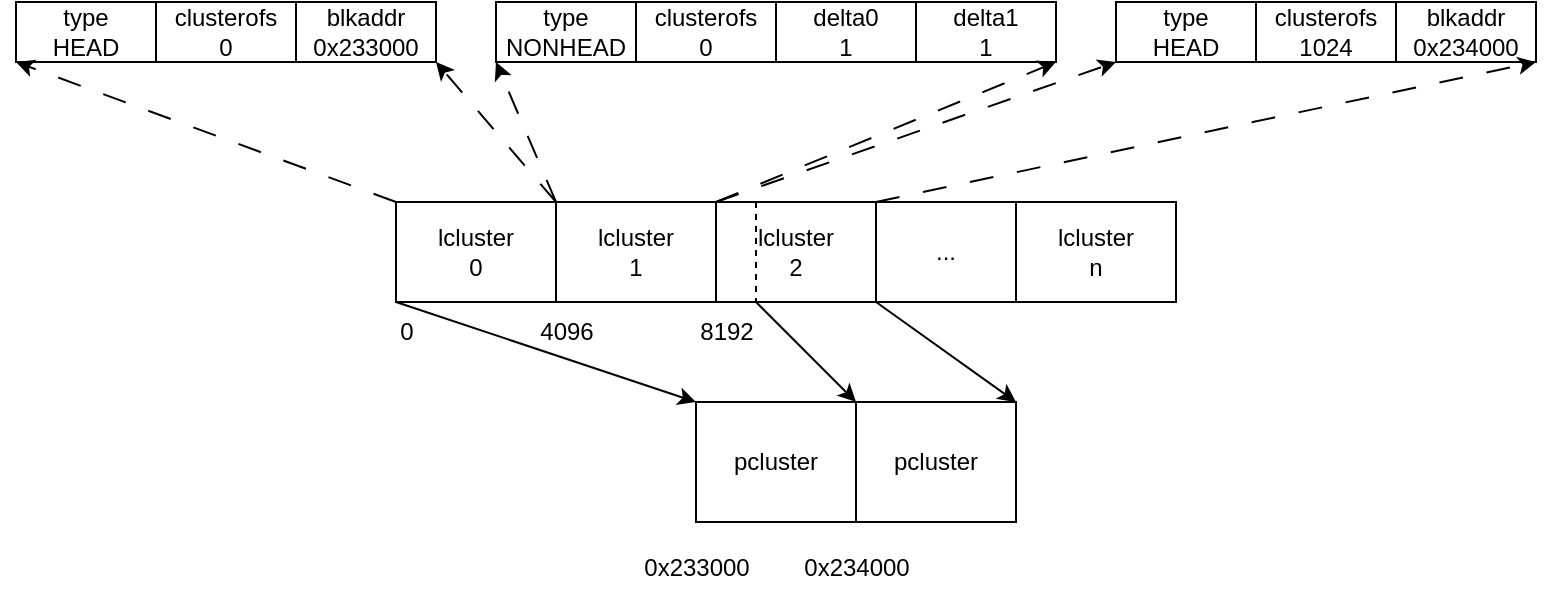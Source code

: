 <mxfile version="21.5.2" type="device">
  <diagram name="Page-1" id="hi5TcuYr5p_kVt8YMt_M">
    <mxGraphModel dx="1008" dy="610" grid="1" gridSize="10" guides="1" tooltips="1" connect="1" arrows="1" fold="1" page="1" pageScale="1" pageWidth="850" pageHeight="1100" math="0" shadow="0">
      <root>
        <mxCell id="0" />
        <mxCell id="1" parent="0" />
        <mxCell id="Oy3L-0guOsbr1MSNjKFe-1" value="lcluster&lt;br&gt;0" style="rounded=0;whiteSpace=wrap;html=1;" vertex="1" parent="1">
          <mxGeometry x="250" y="670" width="80" height="50" as="geometry" />
        </mxCell>
        <mxCell id="Oy3L-0guOsbr1MSNjKFe-2" value="lcluster&lt;br&gt;1" style="rounded=0;whiteSpace=wrap;html=1;" vertex="1" parent="1">
          <mxGeometry x="330" y="670" width="80" height="50" as="geometry" />
        </mxCell>
        <mxCell id="Oy3L-0guOsbr1MSNjKFe-3" value="lcluster&lt;br&gt;2" style="rounded=0;whiteSpace=wrap;html=1;" vertex="1" parent="1">
          <mxGeometry x="410" y="670" width="80" height="50" as="geometry" />
        </mxCell>
        <mxCell id="Oy3L-0guOsbr1MSNjKFe-4" value="lcluster&lt;br&gt;n" style="rounded=0;whiteSpace=wrap;html=1;" vertex="1" parent="1">
          <mxGeometry x="560" y="670" width="80" height="50" as="geometry" />
        </mxCell>
        <mxCell id="Oy3L-0guOsbr1MSNjKFe-5" value="..." style="rounded=0;whiteSpace=wrap;html=1;" vertex="1" parent="1">
          <mxGeometry x="490" y="670" width="70" height="50" as="geometry" />
        </mxCell>
        <mxCell id="Oy3L-0guOsbr1MSNjKFe-6" value="pcluster" style="rounded=0;whiteSpace=wrap;html=1;" vertex="1" parent="1">
          <mxGeometry x="400" y="770" width="80" height="60" as="geometry" />
        </mxCell>
        <mxCell id="Oy3L-0guOsbr1MSNjKFe-7" value="" style="endArrow=classic;html=1;rounded=0;exitX=0;exitY=1;exitDx=0;exitDy=0;entryX=0;entryY=0;entryDx=0;entryDy=0;" edge="1" parent="1" source="Oy3L-0guOsbr1MSNjKFe-1" target="Oy3L-0guOsbr1MSNjKFe-6">
          <mxGeometry width="50" height="50" relative="1" as="geometry">
            <mxPoint x="500" y="710" as="sourcePoint" />
            <mxPoint x="550" y="660" as="targetPoint" />
          </mxGeometry>
        </mxCell>
        <mxCell id="Oy3L-0guOsbr1MSNjKFe-8" value="" style="endArrow=classic;html=1;rounded=0;exitX=0.25;exitY=1;exitDx=0;exitDy=0;entryX=1;entryY=0;entryDx=0;entryDy=0;" edge="1" parent="1" source="Oy3L-0guOsbr1MSNjKFe-3" target="Oy3L-0guOsbr1MSNjKFe-6">
          <mxGeometry width="50" height="50" relative="1" as="geometry">
            <mxPoint x="500" y="710" as="sourcePoint" />
            <mxPoint x="550" y="660" as="targetPoint" />
          </mxGeometry>
        </mxCell>
        <mxCell id="Oy3L-0guOsbr1MSNjKFe-9" value="" style="endArrow=none;html=1;rounded=0;exitX=0.25;exitY=0;exitDx=0;exitDy=0;dashed=1;" edge="1" parent="1" source="Oy3L-0guOsbr1MSNjKFe-3">
          <mxGeometry width="50" height="50" relative="1" as="geometry">
            <mxPoint x="500" y="610" as="sourcePoint" />
            <mxPoint x="430" y="720" as="targetPoint" />
          </mxGeometry>
        </mxCell>
        <mxCell id="Oy3L-0guOsbr1MSNjKFe-10" value="pcluster" style="rounded=0;whiteSpace=wrap;html=1;" vertex="1" parent="1">
          <mxGeometry x="480" y="770" width="80" height="60" as="geometry" />
        </mxCell>
        <mxCell id="Oy3L-0guOsbr1MSNjKFe-11" value="" style="endArrow=classic;html=1;rounded=0;exitX=1;exitY=1;exitDx=0;exitDy=0;entryX=1;entryY=0;entryDx=0;entryDy=0;" edge="1" parent="1" source="Oy3L-0guOsbr1MSNjKFe-3" target="Oy3L-0guOsbr1MSNjKFe-10">
          <mxGeometry width="50" height="50" relative="1" as="geometry">
            <mxPoint x="440" y="590" as="sourcePoint" />
            <mxPoint x="490" y="540" as="targetPoint" />
          </mxGeometry>
        </mxCell>
        <mxCell id="Oy3L-0guOsbr1MSNjKFe-12" value="type&lt;br&gt;HEAD" style="rounded=0;whiteSpace=wrap;html=1;" vertex="1" parent="1">
          <mxGeometry x="60" y="570" width="70" height="30" as="geometry" />
        </mxCell>
        <mxCell id="Oy3L-0guOsbr1MSNjKFe-13" value="clusterofs&lt;br&gt;0" style="rounded=0;whiteSpace=wrap;html=1;" vertex="1" parent="1">
          <mxGeometry x="130" y="570" width="70" height="30" as="geometry" />
        </mxCell>
        <mxCell id="Oy3L-0guOsbr1MSNjKFe-14" value="blkaddr&lt;br&gt;0x233000" style="rounded=0;whiteSpace=wrap;html=1;" vertex="1" parent="1">
          <mxGeometry x="200" y="570" width="70" height="30" as="geometry" />
        </mxCell>
        <mxCell id="Oy3L-0guOsbr1MSNjKFe-15" value="0x233000" style="text;html=1;align=center;verticalAlign=middle;resizable=0;points=[];autosize=1;strokeColor=none;fillColor=none;" vertex="1" parent="1">
          <mxGeometry x="360" y="838" width="80" height="30" as="geometry" />
        </mxCell>
        <mxCell id="Oy3L-0guOsbr1MSNjKFe-16" value="type&lt;br&gt;NONHEAD" style="rounded=0;whiteSpace=wrap;html=1;" vertex="1" parent="1">
          <mxGeometry x="300" y="570" width="70" height="30" as="geometry" />
        </mxCell>
        <mxCell id="Oy3L-0guOsbr1MSNjKFe-17" value="clusterofs&lt;br&gt;0" style="rounded=0;whiteSpace=wrap;html=1;" vertex="1" parent="1">
          <mxGeometry x="370" y="570" width="70" height="30" as="geometry" />
        </mxCell>
        <mxCell id="Oy3L-0guOsbr1MSNjKFe-18" value="delta0&lt;br&gt;1" style="rounded=0;whiteSpace=wrap;html=1;" vertex="1" parent="1">
          <mxGeometry x="440" y="570" width="70" height="30" as="geometry" />
        </mxCell>
        <mxCell id="Oy3L-0guOsbr1MSNjKFe-19" value="delta1&lt;br&gt;1" style="rounded=0;whiteSpace=wrap;html=1;" vertex="1" parent="1">
          <mxGeometry x="510" y="570" width="70" height="30" as="geometry" />
        </mxCell>
        <mxCell id="Oy3L-0guOsbr1MSNjKFe-20" value="0" style="text;html=1;align=center;verticalAlign=middle;resizable=0;points=[];autosize=1;strokeColor=none;fillColor=none;" vertex="1" parent="1">
          <mxGeometry x="240" y="720" width="30" height="30" as="geometry" />
        </mxCell>
        <mxCell id="Oy3L-0guOsbr1MSNjKFe-21" value="4096" style="text;html=1;align=center;verticalAlign=middle;resizable=0;points=[];autosize=1;strokeColor=none;fillColor=none;" vertex="1" parent="1">
          <mxGeometry x="310" y="720" width="50" height="30" as="geometry" />
        </mxCell>
        <mxCell id="Oy3L-0guOsbr1MSNjKFe-22" value="" style="endArrow=classic;html=1;rounded=0;exitX=0;exitY=0;exitDx=0;exitDy=0;entryX=0;entryY=1;entryDx=0;entryDy=0;dashed=1;dashPattern=12 12;" edge="1" parent="1" source="Oy3L-0guOsbr1MSNjKFe-1" target="Oy3L-0guOsbr1MSNjKFe-12">
          <mxGeometry width="50" height="50" relative="1" as="geometry">
            <mxPoint x="330" y="650" as="sourcePoint" />
            <mxPoint x="380" y="600" as="targetPoint" />
          </mxGeometry>
        </mxCell>
        <mxCell id="Oy3L-0guOsbr1MSNjKFe-23" value="" style="endArrow=classic;html=1;rounded=0;exitX=1;exitY=0;exitDx=0;exitDy=0;entryX=1;entryY=1;entryDx=0;entryDy=0;dashed=1;dashPattern=12 12;" edge="1" parent="1" source="Oy3L-0guOsbr1MSNjKFe-1" target="Oy3L-0guOsbr1MSNjKFe-14">
          <mxGeometry width="50" height="50" relative="1" as="geometry">
            <mxPoint x="330" y="650" as="sourcePoint" />
            <mxPoint x="380" y="600" as="targetPoint" />
          </mxGeometry>
        </mxCell>
        <mxCell id="Oy3L-0guOsbr1MSNjKFe-24" value="" style="endArrow=classic;html=1;rounded=0;entryX=0;entryY=1;entryDx=0;entryDy=0;dashed=1;dashPattern=12 12;" edge="1" parent="1" target="Oy3L-0guOsbr1MSNjKFe-16">
          <mxGeometry width="50" height="50" relative="1" as="geometry">
            <mxPoint x="330" y="670" as="sourcePoint" />
            <mxPoint x="380" y="600" as="targetPoint" />
          </mxGeometry>
        </mxCell>
        <mxCell id="Oy3L-0guOsbr1MSNjKFe-25" value="" style="endArrow=classic;html=1;rounded=0;entryX=1;entryY=1;entryDx=0;entryDy=0;exitX=1;exitY=0;exitDx=0;exitDy=0;dashed=1;dashPattern=12 12;" edge="1" parent="1" source="Oy3L-0guOsbr1MSNjKFe-2" target="Oy3L-0guOsbr1MSNjKFe-19">
          <mxGeometry width="50" height="50" relative="1" as="geometry">
            <mxPoint x="390" y="660" as="sourcePoint" />
            <mxPoint x="370" y="580" as="targetPoint" />
          </mxGeometry>
        </mxCell>
        <mxCell id="Oy3L-0guOsbr1MSNjKFe-26" value="0x234000" style="text;html=1;align=center;verticalAlign=middle;resizable=0;points=[];autosize=1;strokeColor=none;fillColor=none;" vertex="1" parent="1">
          <mxGeometry x="440" y="838" width="80" height="30" as="geometry" />
        </mxCell>
        <mxCell id="Oy3L-0guOsbr1MSNjKFe-27" value="type&lt;br&gt;HEAD" style="rounded=0;whiteSpace=wrap;html=1;" vertex="1" parent="1">
          <mxGeometry x="610" y="570" width="70" height="30" as="geometry" />
        </mxCell>
        <mxCell id="Oy3L-0guOsbr1MSNjKFe-28" value="clusterofs&lt;br&gt;1024" style="rounded=0;whiteSpace=wrap;html=1;" vertex="1" parent="1">
          <mxGeometry x="680" y="570" width="70" height="30" as="geometry" />
        </mxCell>
        <mxCell id="Oy3L-0guOsbr1MSNjKFe-29" value="blkaddr&lt;br&gt;0x234000" style="rounded=0;whiteSpace=wrap;html=1;" vertex="1" parent="1">
          <mxGeometry x="750" y="570" width="70" height="30" as="geometry" />
        </mxCell>
        <mxCell id="Oy3L-0guOsbr1MSNjKFe-30" value="" style="endArrow=classic;html=1;rounded=0;entryX=1;entryY=1;entryDx=0;entryDy=0;exitX=0;exitY=0;exitDx=0;exitDy=0;dashed=1;dashPattern=12 12;" edge="1" parent="1" source="Oy3L-0guOsbr1MSNjKFe-5" target="Oy3L-0guOsbr1MSNjKFe-29">
          <mxGeometry width="50" height="50" relative="1" as="geometry">
            <mxPoint x="420" y="680" as="sourcePoint" />
            <mxPoint x="600" y="600" as="targetPoint" />
          </mxGeometry>
        </mxCell>
        <mxCell id="Oy3L-0guOsbr1MSNjKFe-31" value="" style="endArrow=classic;html=1;rounded=0;entryX=0;entryY=1;entryDx=0;entryDy=0;exitX=0;exitY=0;exitDx=0;exitDy=0;dashed=1;dashPattern=12 12;" edge="1" parent="1" source="Oy3L-0guOsbr1MSNjKFe-3" target="Oy3L-0guOsbr1MSNjKFe-27">
          <mxGeometry width="50" height="50" relative="1" as="geometry">
            <mxPoint x="420" y="680" as="sourcePoint" />
            <mxPoint x="590" y="610" as="targetPoint" />
          </mxGeometry>
        </mxCell>
        <mxCell id="Oy3L-0guOsbr1MSNjKFe-32" value="8192" style="text;html=1;align=center;verticalAlign=middle;resizable=0;points=[];autosize=1;strokeColor=none;fillColor=none;" vertex="1" parent="1">
          <mxGeometry x="390" y="720" width="50" height="30" as="geometry" />
        </mxCell>
      </root>
    </mxGraphModel>
  </diagram>
</mxfile>
